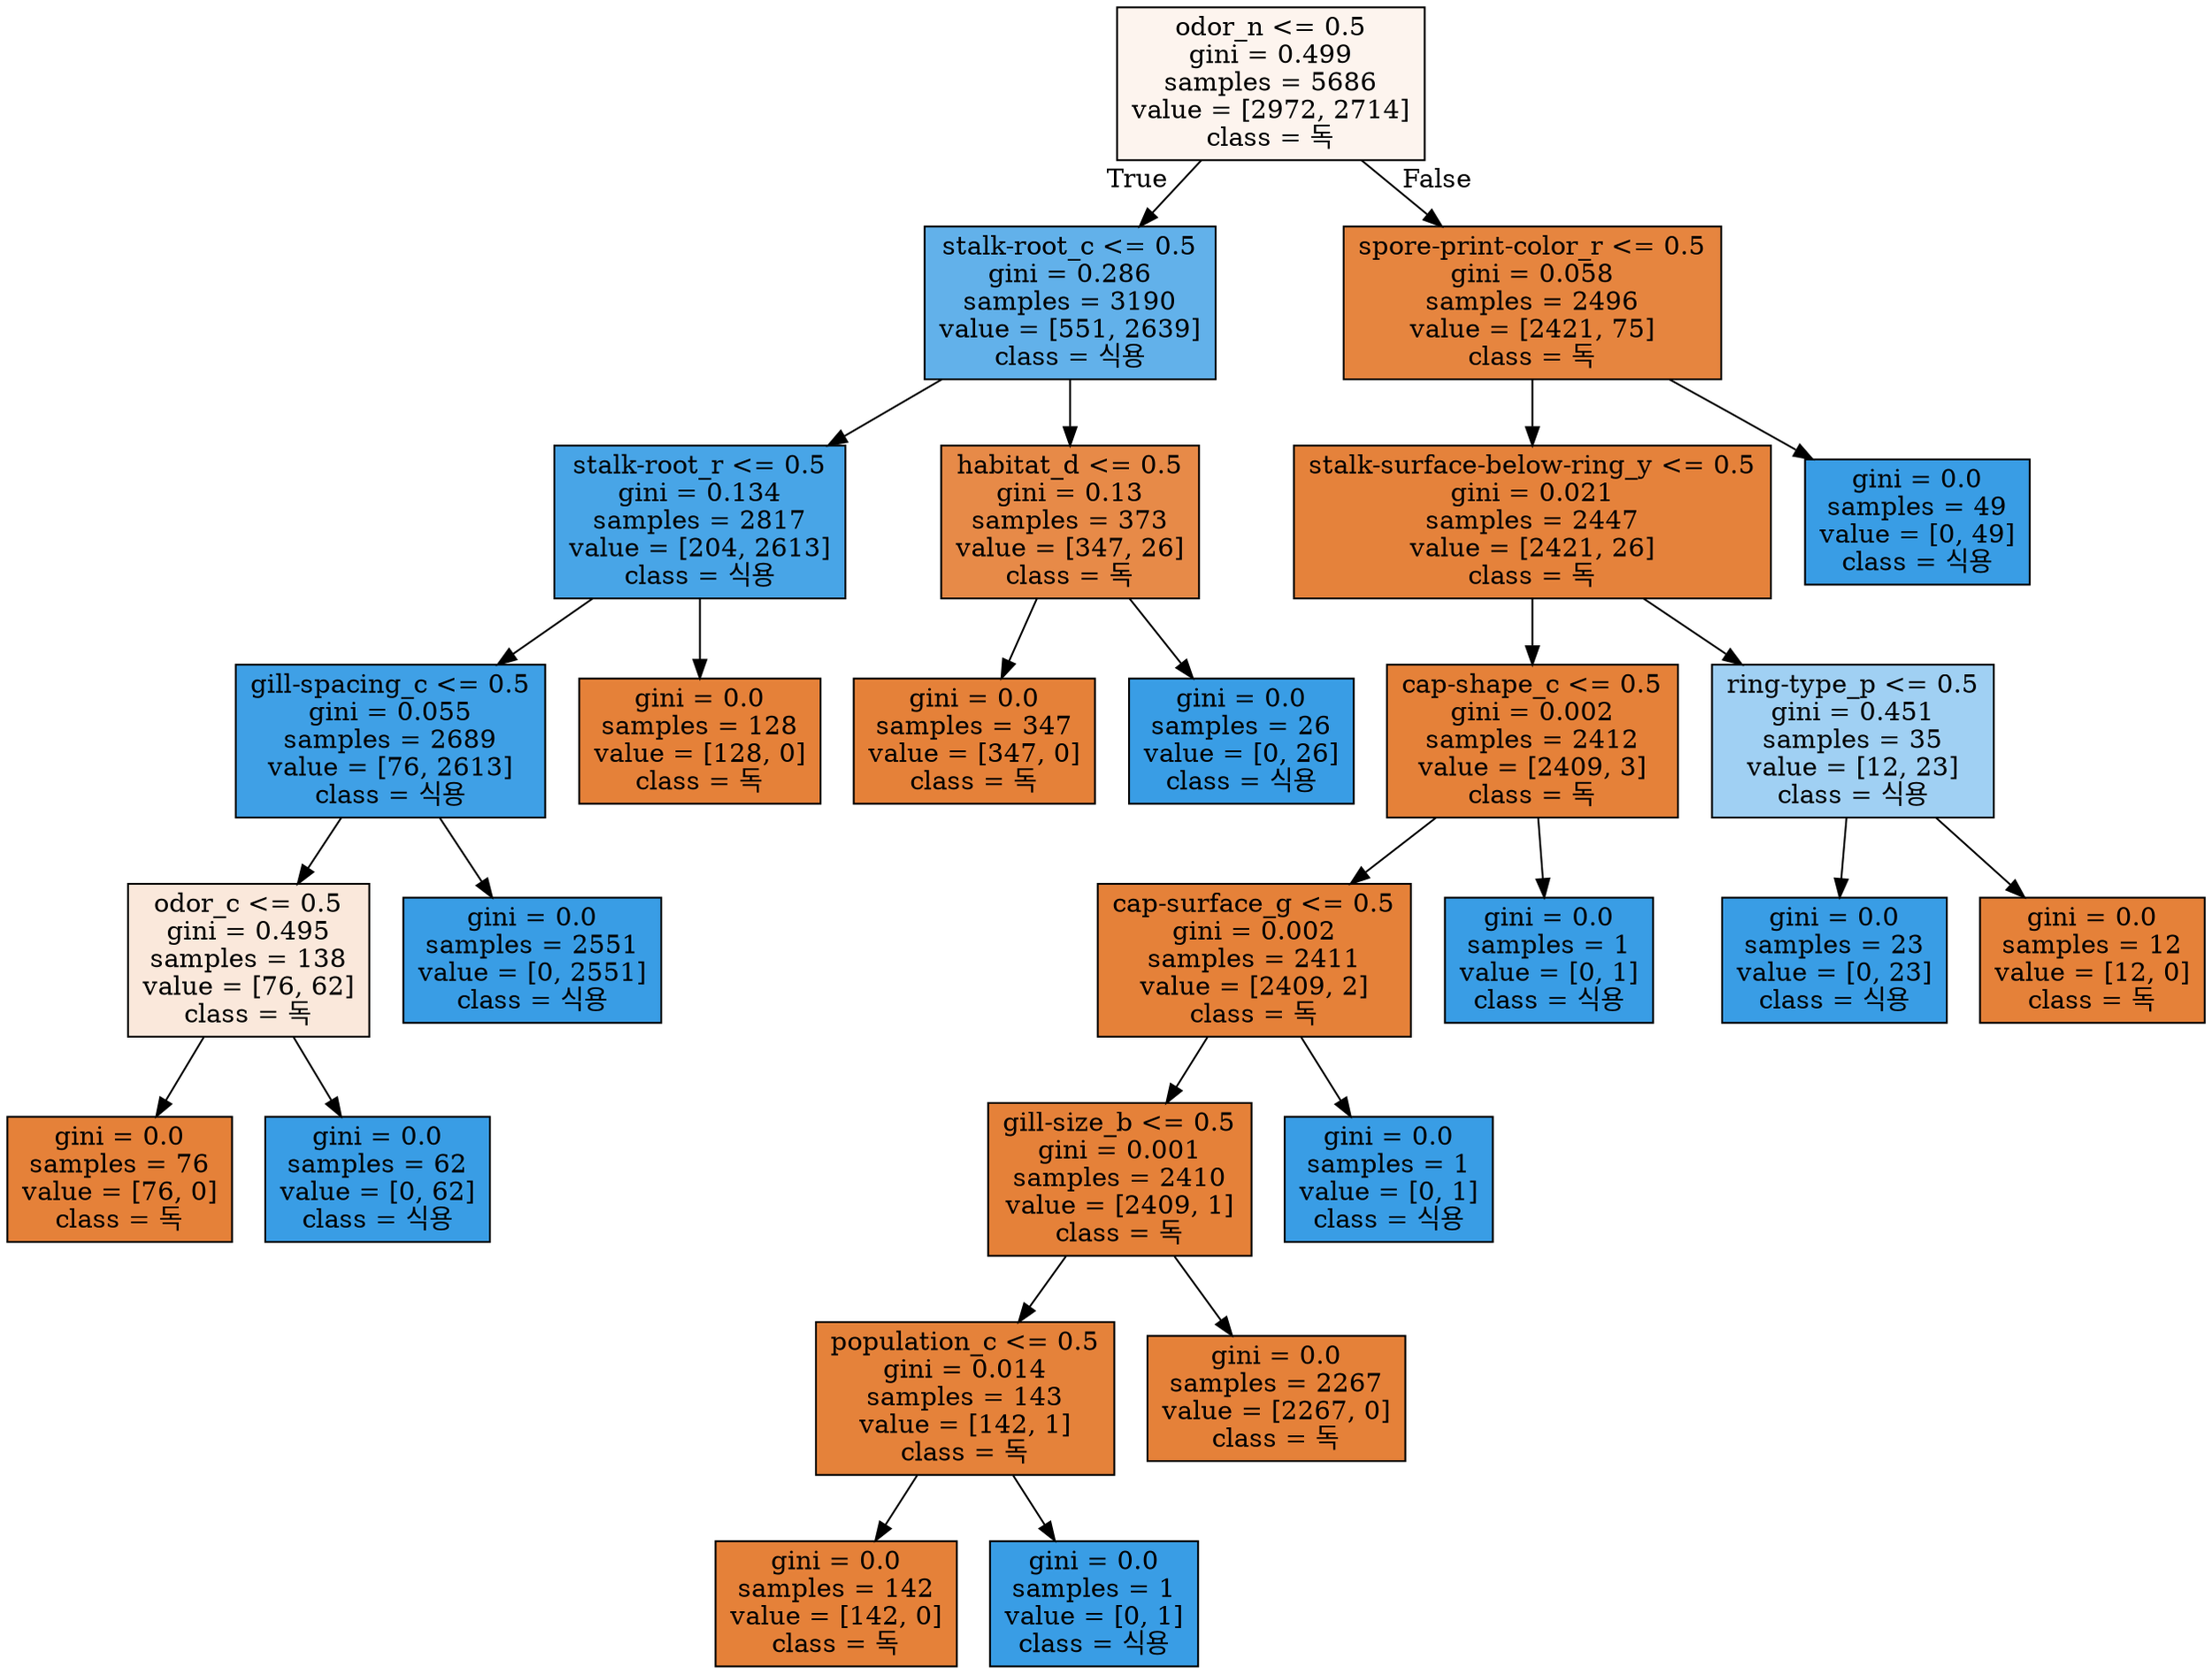 digraph Tree {
node [shape=box, style="filled", color="black"] ;
0 [label="odor_n <= 0.5\ngini = 0.499\nsamples = 5686\nvalue = [2972, 2714]\nclass = 독", fillcolor="#fdf4ee"] ;
1 [label="stalk-root_c <= 0.5\ngini = 0.286\nsamples = 3190\nvalue = [551, 2639]\nclass = 식용", fillcolor="#62b1ea"] ;
0 -> 1 [labeldistance=2.5, labelangle=45, headlabel="True"] ;
2 [label="stalk-root_r <= 0.5\ngini = 0.134\nsamples = 2817\nvalue = [204, 2613]\nclass = 식용", fillcolor="#48a5e7"] ;
1 -> 2 ;
3 [label="gill-spacing_c <= 0.5\ngini = 0.055\nsamples = 2689\nvalue = [76, 2613]\nclass = 식용", fillcolor="#3fa0e6"] ;
2 -> 3 ;
4 [label="odor_c <= 0.5\ngini = 0.495\nsamples = 138\nvalue = [76, 62]\nclass = 독", fillcolor="#fae8db"] ;
3 -> 4 ;
5 [label="gini = 0.0\nsamples = 76\nvalue = [76, 0]\nclass = 독", fillcolor="#e58139"] ;
4 -> 5 ;
6 [label="gini = 0.0\nsamples = 62\nvalue = [0, 62]\nclass = 식용", fillcolor="#399de5"] ;
4 -> 6 ;
7 [label="gini = 0.0\nsamples = 2551\nvalue = [0, 2551]\nclass = 식용", fillcolor="#399de5"] ;
3 -> 7 ;
8 [label="gini = 0.0\nsamples = 128\nvalue = [128, 0]\nclass = 독", fillcolor="#e58139"] ;
2 -> 8 ;
9 [label="habitat_d <= 0.5\ngini = 0.13\nsamples = 373\nvalue = [347, 26]\nclass = 독", fillcolor="#e78a48"] ;
1 -> 9 ;
10 [label="gini = 0.0\nsamples = 347\nvalue = [347, 0]\nclass = 독", fillcolor="#e58139"] ;
9 -> 10 ;
11 [label="gini = 0.0\nsamples = 26\nvalue = [0, 26]\nclass = 식용", fillcolor="#399de5"] ;
9 -> 11 ;
12 [label="spore-print-color_r <= 0.5\ngini = 0.058\nsamples = 2496\nvalue = [2421, 75]\nclass = 독", fillcolor="#e6853f"] ;
0 -> 12 [labeldistance=2.5, labelangle=-45, headlabel="False"] ;
13 [label="stalk-surface-below-ring_y <= 0.5\ngini = 0.021\nsamples = 2447\nvalue = [2421, 26]\nclass = 독", fillcolor="#e5823b"] ;
12 -> 13 ;
14 [label="cap-shape_c <= 0.5\ngini = 0.002\nsamples = 2412\nvalue = [2409, 3]\nclass = 독", fillcolor="#e58139"] ;
13 -> 14 ;
15 [label="cap-surface_g <= 0.5\ngini = 0.002\nsamples = 2411\nvalue = [2409, 2]\nclass = 독", fillcolor="#e58139"] ;
14 -> 15 ;
16 [label="gill-size_b <= 0.5\ngini = 0.001\nsamples = 2410\nvalue = [2409, 1]\nclass = 독", fillcolor="#e58139"] ;
15 -> 16 ;
17 [label="population_c <= 0.5\ngini = 0.014\nsamples = 143\nvalue = [142, 1]\nclass = 독", fillcolor="#e5823a"] ;
16 -> 17 ;
18 [label="gini = 0.0\nsamples = 142\nvalue = [142, 0]\nclass = 독", fillcolor="#e58139"] ;
17 -> 18 ;
19 [label="gini = 0.0\nsamples = 1\nvalue = [0, 1]\nclass = 식용", fillcolor="#399de5"] ;
17 -> 19 ;
20 [label="gini = 0.0\nsamples = 2267\nvalue = [2267, 0]\nclass = 독", fillcolor="#e58139"] ;
16 -> 20 ;
21 [label="gini = 0.0\nsamples = 1\nvalue = [0, 1]\nclass = 식용", fillcolor="#399de5"] ;
15 -> 21 ;
22 [label="gini = 0.0\nsamples = 1\nvalue = [0, 1]\nclass = 식용", fillcolor="#399de5"] ;
14 -> 22 ;
23 [label="ring-type_p <= 0.5\ngini = 0.451\nsamples = 35\nvalue = [12, 23]\nclass = 식용", fillcolor="#a0d0f3"] ;
13 -> 23 ;
24 [label="gini = 0.0\nsamples = 23\nvalue = [0, 23]\nclass = 식용", fillcolor="#399de5"] ;
23 -> 24 ;
25 [label="gini = 0.0\nsamples = 12\nvalue = [12, 0]\nclass = 독", fillcolor="#e58139"] ;
23 -> 25 ;
26 [label="gini = 0.0\nsamples = 49\nvalue = [0, 49]\nclass = 식용", fillcolor="#399de5"] ;
12 -> 26 ;
}